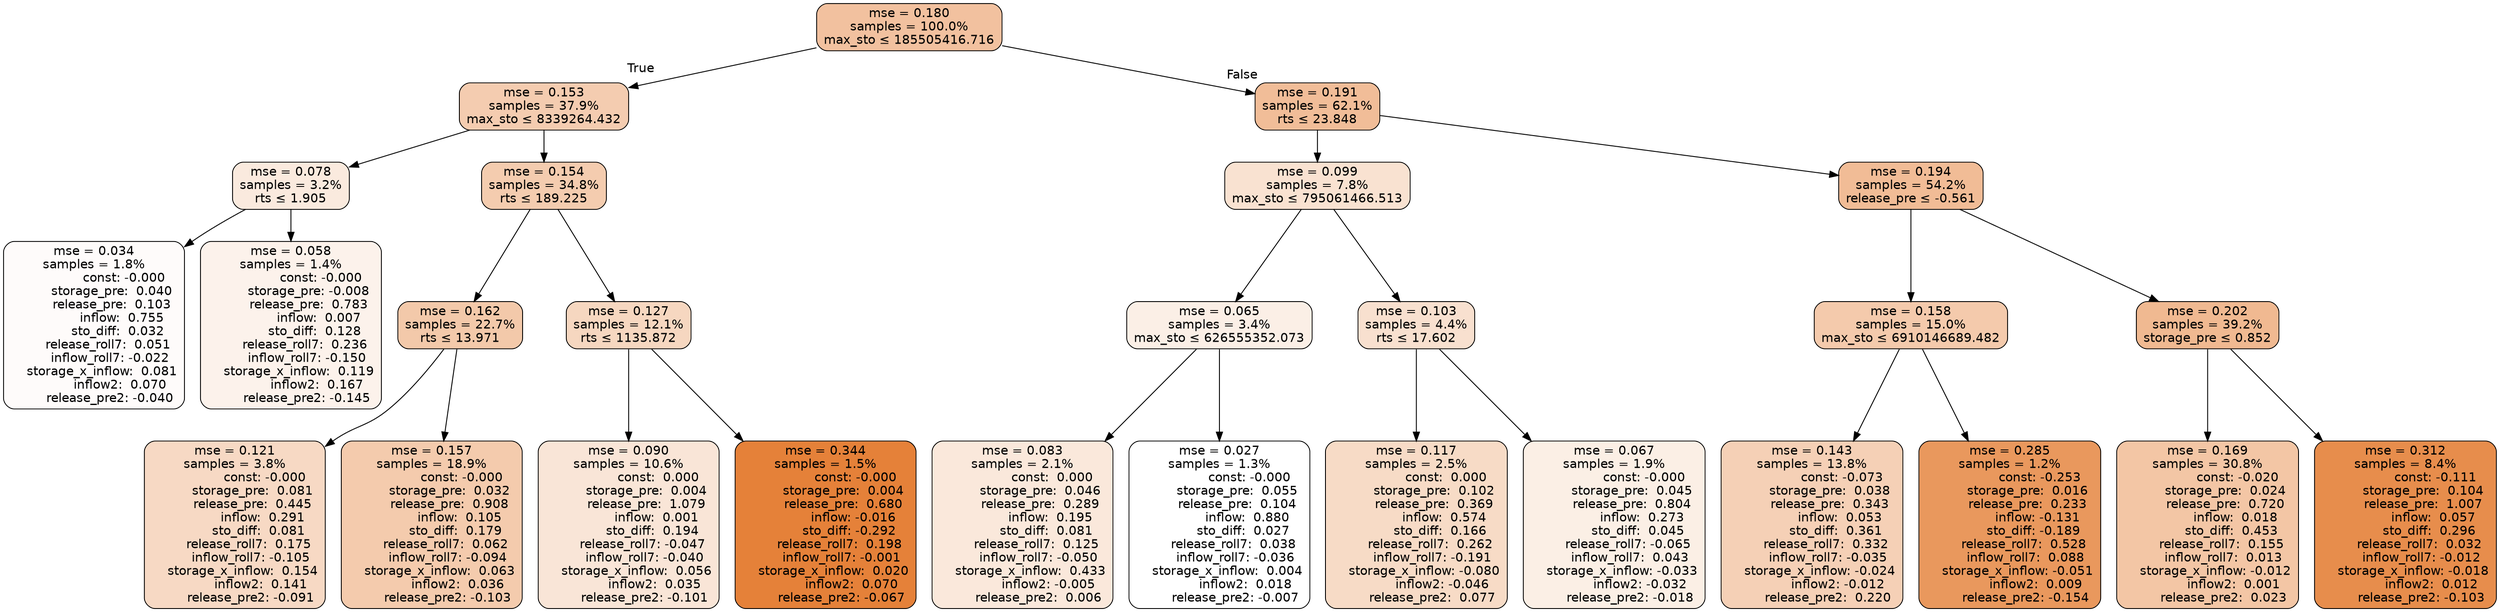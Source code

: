 digraph tree {
bgcolor="transparent"
node [shape=rectangle, style="filled, rounded", color="black", fontname=helvetica] ;
edge [fontname=helvetica] ;
	"0" [label="mse = 0.180
samples = 100.0%
max_sto &le; 185505416.716", fillcolor="#f2c19f"]
	"1" [label="mse = 0.153
samples = 37.9%
max_sto &le; 8339264.432", fillcolor="#f4ccb0"]
	"2" [label="mse = 0.078
samples = 3.2%
rts &le; 1.905", fillcolor="#faeade"]
	"3" [label="mse = 0.034
samples = 1.8%
               const: -0.000
         storage_pre:  0.040
         release_pre:  0.103
              inflow:  0.755
            sto_diff:  0.032
       release_roll7:  0.051
        inflow_roll7: -0.022
    storage_x_inflow:  0.081
             inflow2:  0.070
        release_pre2: -0.040", fillcolor="#fefbfa"]
	"4" [label="mse = 0.058
samples = 1.4%
               const: -0.000
         storage_pre: -0.008
         release_pre:  0.783
              inflow:  0.007
            sto_diff:  0.128
       release_roll7:  0.236
        inflow_roll7: -0.150
    storage_x_inflow:  0.119
             inflow2:  0.167
        release_pre2: -0.145", fillcolor="#fcf2eb"]
	"5" [label="mse = 0.154
samples = 34.8%
rts &le; 189.225", fillcolor="#f4ccaf"]
	"6" [label="mse = 0.162
samples = 22.7%
rts &le; 13.971", fillcolor="#f3c9aa"]
	"7" [label="mse = 0.121
samples = 3.8%
               const: -0.000
         storage_pre:  0.081
         release_pre:  0.445
              inflow:  0.291
            sto_diff:  0.081
       release_roll7:  0.175
        inflow_roll7: -0.105
    storage_x_inflow:  0.154
             inflow2:  0.141
        release_pre2: -0.091", fillcolor="#f7d9c4"]
	"8" [label="mse = 0.157
samples = 18.9%
               const: -0.000
         storage_pre:  0.032
         release_pre:  0.908
              inflow:  0.105
            sto_diff:  0.179
       release_roll7:  0.062
        inflow_roll7: -0.094
    storage_x_inflow:  0.063
             inflow2:  0.036
        release_pre2: -0.103", fillcolor="#f4cbad"]
	"9" [label="mse = 0.127
samples = 12.1%
rts &le; 1135.872", fillcolor="#f6d7c0"]
	"10" [label="mse = 0.090
samples = 10.6%
               const:  0.000
         storage_pre:  0.004
         release_pre:  1.079
              inflow:  0.001
            sto_diff:  0.194
       release_roll7: -0.047
        inflow_roll7: -0.040
    storage_x_inflow:  0.056
             inflow2:  0.035
        release_pre2: -0.101", fillcolor="#f9e5d7"]
	"11" [label="mse = 0.344
samples = 1.5%
               const: -0.000
         storage_pre:  0.004
         release_pre:  0.680
              inflow: -0.016
            sto_diff: -0.292
       release_roll7:  0.198
        inflow_roll7: -0.001
    storage_x_inflow:  0.020
             inflow2:  0.070
        release_pre2: -0.067", fillcolor="#e58139"]
	"12" [label="mse = 0.191
samples = 62.1%
rts &le; 23.848", fillcolor="#f1bd98"]
	"13" [label="mse = 0.099
samples = 7.8%
max_sto &le; 795061466.513", fillcolor="#f9e2d1"]
	"14" [label="mse = 0.065
samples = 3.4%
max_sto &le; 626555352.073", fillcolor="#fbefe6"]
	"15" [label="mse = 0.083
samples = 2.1%
               const:  0.000
         storage_pre:  0.046
         release_pre:  0.289
              inflow:  0.195
            sto_diff:  0.081
       release_roll7:  0.125
        inflow_roll7: -0.050
    storage_x_inflow:  0.433
             inflow2: -0.005
        release_pre2:  0.006", fillcolor="#fae8db"]
	"16" [label="mse = 0.027
samples = 1.3%
               const: -0.000
         storage_pre:  0.055
         release_pre:  0.104
              inflow:  0.880
            sto_diff:  0.027
       release_roll7:  0.038
        inflow_roll7: -0.036
    storage_x_inflow:  0.004
             inflow2:  0.018
        release_pre2: -0.007", fillcolor="#ffffff"]
	"17" [label="mse = 0.103
samples = 4.4%
rts &le; 17.602", fillcolor="#f8e0cf"]
	"18" [label="mse = 0.117
samples = 2.5%
               const:  0.000
         storage_pre:  0.102
         release_pre:  0.369
              inflow:  0.574
            sto_diff:  0.166
       release_roll7:  0.262
        inflow_roll7: -0.191
    storage_x_inflow: -0.080
             inflow2: -0.046
        release_pre2:  0.077", fillcolor="#f7dbc6"]
	"19" [label="mse = 0.067
samples = 1.9%
               const: -0.000
         storage_pre:  0.045
         release_pre:  0.804
              inflow:  0.273
            sto_diff:  0.045
       release_roll7: -0.065
        inflow_roll7:  0.043
    storage_x_inflow: -0.033
             inflow2: -0.032
        release_pre2: -0.018", fillcolor="#fbefe5"]
	"20" [label="mse = 0.194
samples = 54.2%
release_pre &le; -0.561", fillcolor="#f1bc96"]
	"21" [label="mse = 0.158
samples = 15.0%
max_sto &le; 6910146689.482", fillcolor="#f4caac"]
	"22" [label="mse = 0.143
samples = 13.8%
               const: -0.073
         storage_pre:  0.038
         release_pre:  0.343
              inflow:  0.053
            sto_diff:  0.361
       release_roll7:  0.332
        inflow_roll7: -0.035
    storage_x_inflow: -0.024
             inflow2: -0.012
        release_pre2:  0.220", fillcolor="#f5d0b6"]
	"23" [label="mse = 0.285
samples = 1.2%
               const: -0.253
         storage_pre:  0.016
         release_pre:  0.233
              inflow: -0.131
            sto_diff: -0.189
       release_roll7:  0.528
        inflow_roll7:  0.088
    storage_x_inflow: -0.051
             inflow2:  0.009
        release_pre2: -0.154", fillcolor="#e9985d"]
	"24" [label="mse = 0.202
samples = 39.2%
storage_pre &le; 0.852", fillcolor="#f0b991"]
	"25" [label="mse = 0.169
samples = 30.8%
               const: -0.020
         storage_pre:  0.024
         release_pre:  0.720
              inflow:  0.018
            sto_diff:  0.453
       release_roll7:  0.155
        inflow_roll7:  0.013
    storage_x_inflow: -0.012
             inflow2:  0.001
        release_pre2:  0.023", fillcolor="#f3c6a5"]
	"26" [label="mse = 0.312
samples = 8.4%
               const: -0.111
         storage_pre:  0.104
         release_pre:  1.007
              inflow:  0.057
            sto_diff:  0.296
       release_roll7:  0.032
        inflow_roll7: -0.012
    storage_x_inflow: -0.018
             inflow2:  0.012
        release_pre2: -0.103", fillcolor="#e78d4c"]

	"0" -> "1" [labeldistance=2.5, labelangle=45, headlabel="True"]
	"1" -> "2"
	"2" -> "3"
	"2" -> "4"
	"1" -> "5"
	"5" -> "6"
	"6" -> "7"
	"6" -> "8"
	"5" -> "9"
	"9" -> "10"
	"9" -> "11"
	"0" -> "12" [labeldistance=2.5, labelangle=-45, headlabel="False"]
	"12" -> "13"
	"13" -> "14"
	"14" -> "15"
	"14" -> "16"
	"13" -> "17"
	"17" -> "18"
	"17" -> "19"
	"12" -> "20"
	"20" -> "21"
	"21" -> "22"
	"21" -> "23"
	"20" -> "24"
	"24" -> "25"
	"24" -> "26"
}
